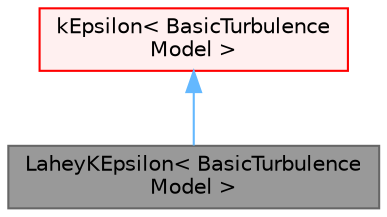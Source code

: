 digraph "LaheyKEpsilon&lt; BasicTurbulenceModel &gt;"
{
 // LATEX_PDF_SIZE
  bgcolor="transparent";
  edge [fontname=Helvetica,fontsize=10,labelfontname=Helvetica,labelfontsize=10];
  node [fontname=Helvetica,fontsize=10,shape=box,height=0.2,width=0.4];
  Node1 [id="Node000001",label="LaheyKEpsilon\< BasicTurbulence\lModel \>",height=0.2,width=0.4,color="gray40", fillcolor="grey60", style="filled", fontcolor="black",tooltip="Continuous-phase k-epsilon model including bubble-generated turbulence."];
  Node2 -> Node1 [id="edge1_Node000001_Node000002",dir="back",color="steelblue1",style="solid",tooltip=" "];
  Node2 [id="Node000002",label="kEpsilon\< BasicTurbulence\lModel \>",height=0.2,width=0.4,color="red", fillcolor="#FFF0F0", style="filled",URL="$classFoam_1_1RASModels_1_1kEpsilon.html",tooltip="Standard k-epsilon turbulence model for incompressible and compressible flows including rapid distort..."];
}
